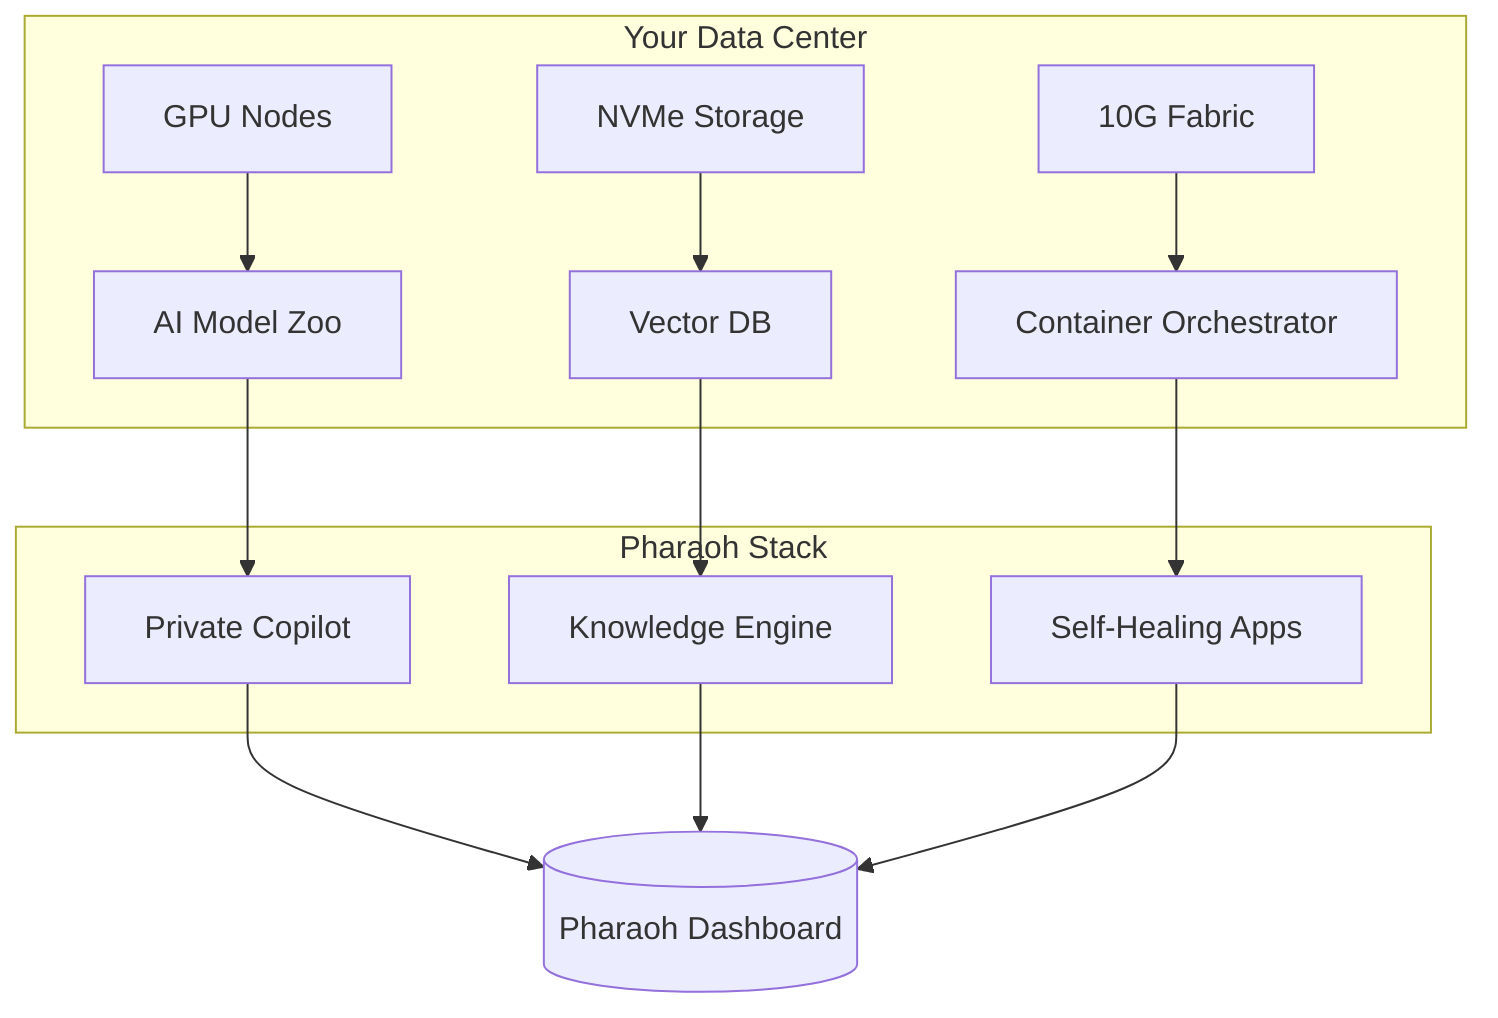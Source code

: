 graph TB
    subgraph Your Data Center
        A[GPU Nodes] --> B[AI Model Zoo]
        C[NVMe Storage] --> D[Vector DB]
        E[10G Fabric] --> F[Container Orchestrator]
    end

    subgraph Pharaoh Stack
        B --> G[Private Copilot]
        D --> H[Knowledge Engine]
        F --> I[Self-Healing Apps]
    end

    G & H & I --> J[(Pharaoh Dashboard)]